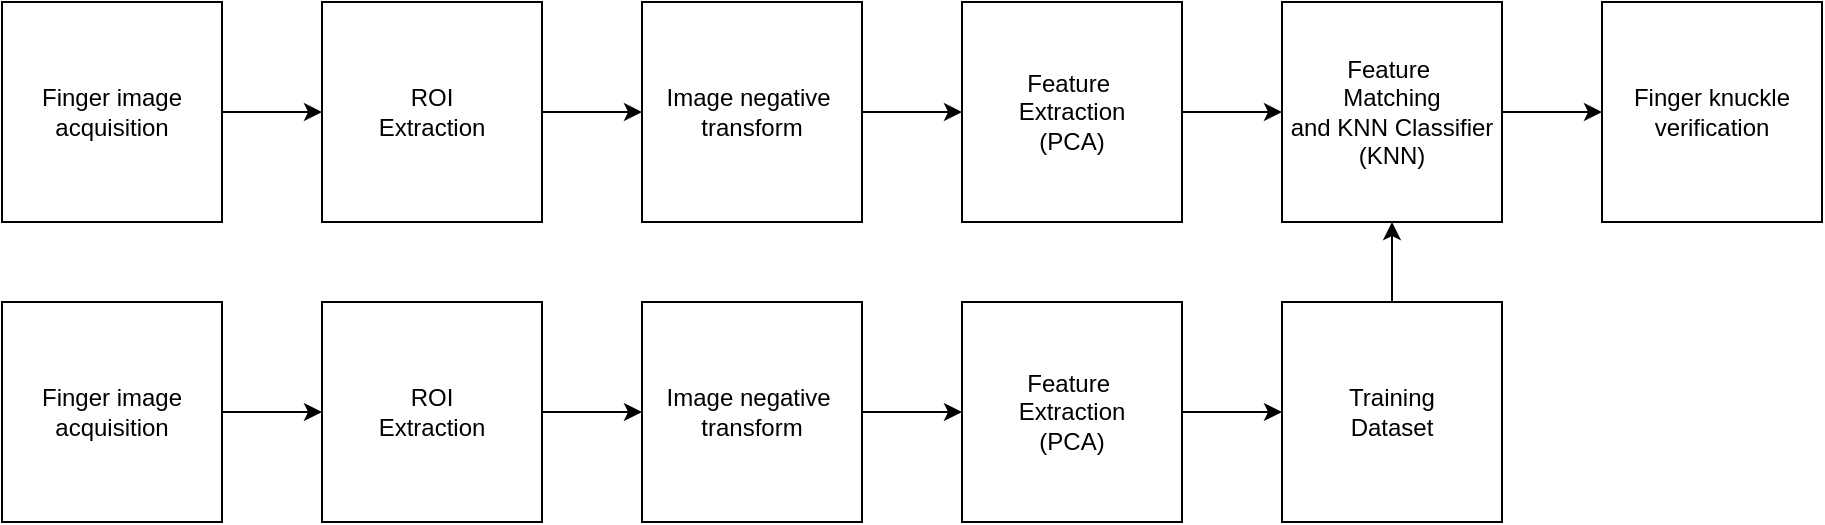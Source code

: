 <mxfile version="21.0.6" type="github">
  <diagram name="Page-1" id="t5VrQnGTbGxkw-4pgn2N">
    <mxGraphModel dx="1276" dy="527" grid="1" gridSize="10" guides="1" tooltips="1" connect="1" arrows="1" fold="1" page="1" pageScale="1" pageWidth="850" pageHeight="1100" math="0" shadow="0">
      <root>
        <mxCell id="0" />
        <mxCell id="1" parent="0" />
        <mxCell id="bhaPgcTQWNV-I3Yo_InO-1" value="" style="edgeStyle=orthogonalEdgeStyle;rounded=0;orthogonalLoop=1;jettySize=auto;html=1;" edge="1" parent="1" source="bhaPgcTQWNV-I3Yo_InO-2" target="bhaPgcTQWNV-I3Yo_InO-4">
          <mxGeometry relative="1" as="geometry" />
        </mxCell>
        <mxCell id="bhaPgcTQWNV-I3Yo_InO-2" value="Finger image acquisition" style="whiteSpace=wrap;html=1;aspect=fixed;" vertex="1" parent="1">
          <mxGeometry x="80" y="80" width="110" height="110" as="geometry" />
        </mxCell>
        <mxCell id="bhaPgcTQWNV-I3Yo_InO-3" value="" style="edgeStyle=orthogonalEdgeStyle;rounded=0;orthogonalLoop=1;jettySize=auto;html=1;" edge="1" parent="1" source="bhaPgcTQWNV-I3Yo_InO-4" target="bhaPgcTQWNV-I3Yo_InO-6">
          <mxGeometry relative="1" as="geometry" />
        </mxCell>
        <mxCell id="bhaPgcTQWNV-I3Yo_InO-4" value="ROI&lt;br&gt;Extraction" style="whiteSpace=wrap;html=1;aspect=fixed;" vertex="1" parent="1">
          <mxGeometry x="240" y="80" width="110" height="110" as="geometry" />
        </mxCell>
        <mxCell id="bhaPgcTQWNV-I3Yo_InO-5" value="" style="edgeStyle=orthogonalEdgeStyle;rounded=0;orthogonalLoop=1;jettySize=auto;html=1;" edge="1" parent="1" source="bhaPgcTQWNV-I3Yo_InO-6" target="bhaPgcTQWNV-I3Yo_InO-8">
          <mxGeometry relative="1" as="geometry" />
        </mxCell>
        <mxCell id="bhaPgcTQWNV-I3Yo_InO-6" value="Image negative&amp;nbsp;&lt;br&gt;transform" style="whiteSpace=wrap;html=1;aspect=fixed;" vertex="1" parent="1">
          <mxGeometry x="400" y="80" width="110" height="110" as="geometry" />
        </mxCell>
        <mxCell id="bhaPgcTQWNV-I3Yo_InO-7" value="" style="edgeStyle=orthogonalEdgeStyle;rounded=0;orthogonalLoop=1;jettySize=auto;html=1;" edge="1" parent="1" source="bhaPgcTQWNV-I3Yo_InO-8" target="bhaPgcTQWNV-I3Yo_InO-10">
          <mxGeometry relative="1" as="geometry" />
        </mxCell>
        <mxCell id="bhaPgcTQWNV-I3Yo_InO-8" value="Feature&amp;nbsp;&lt;br&gt;Extraction&lt;br&gt;(PCA)" style="whiteSpace=wrap;html=1;aspect=fixed;" vertex="1" parent="1">
          <mxGeometry x="560" y="80" width="110" height="110" as="geometry" />
        </mxCell>
        <mxCell id="bhaPgcTQWNV-I3Yo_InO-9" value="" style="edgeStyle=orthogonalEdgeStyle;rounded=0;orthogonalLoop=1;jettySize=auto;html=1;" edge="1" parent="1" source="bhaPgcTQWNV-I3Yo_InO-10" target="bhaPgcTQWNV-I3Yo_InO-21">
          <mxGeometry relative="1" as="geometry" />
        </mxCell>
        <mxCell id="bhaPgcTQWNV-I3Yo_InO-10" value="Feature&amp;nbsp;&lt;br&gt;Matching&lt;br&gt;and KNN Classifier&lt;br&gt;(KNN)" style="whiteSpace=wrap;html=1;aspect=fixed;" vertex="1" parent="1">
          <mxGeometry x="720" y="80" width="110" height="110" as="geometry" />
        </mxCell>
        <mxCell id="bhaPgcTQWNV-I3Yo_InO-11" value="" style="edgeStyle=orthogonalEdgeStyle;rounded=0;orthogonalLoop=1;jettySize=auto;html=1;" edge="1" parent="1" source="bhaPgcTQWNV-I3Yo_InO-12" target="bhaPgcTQWNV-I3Yo_InO-14">
          <mxGeometry relative="1" as="geometry" />
        </mxCell>
        <mxCell id="bhaPgcTQWNV-I3Yo_InO-12" value="Finger image acquisition" style="whiteSpace=wrap;html=1;aspect=fixed;" vertex="1" parent="1">
          <mxGeometry x="80" y="230" width="110" height="110" as="geometry" />
        </mxCell>
        <mxCell id="bhaPgcTQWNV-I3Yo_InO-13" value="" style="edgeStyle=orthogonalEdgeStyle;rounded=0;orthogonalLoop=1;jettySize=auto;html=1;" edge="1" parent="1" source="bhaPgcTQWNV-I3Yo_InO-14" target="bhaPgcTQWNV-I3Yo_InO-16">
          <mxGeometry relative="1" as="geometry" />
        </mxCell>
        <mxCell id="bhaPgcTQWNV-I3Yo_InO-14" value="ROI&lt;br&gt;Extraction" style="whiteSpace=wrap;html=1;aspect=fixed;" vertex="1" parent="1">
          <mxGeometry x="240" y="230" width="110" height="110" as="geometry" />
        </mxCell>
        <mxCell id="bhaPgcTQWNV-I3Yo_InO-15" value="" style="edgeStyle=orthogonalEdgeStyle;rounded=0;orthogonalLoop=1;jettySize=auto;html=1;" edge="1" parent="1" source="bhaPgcTQWNV-I3Yo_InO-16" target="bhaPgcTQWNV-I3Yo_InO-18">
          <mxGeometry relative="1" as="geometry" />
        </mxCell>
        <mxCell id="bhaPgcTQWNV-I3Yo_InO-16" value="Image negative&amp;nbsp;&lt;br&gt;transform" style="whiteSpace=wrap;html=1;aspect=fixed;" vertex="1" parent="1">
          <mxGeometry x="400" y="230" width="110" height="110" as="geometry" />
        </mxCell>
        <mxCell id="bhaPgcTQWNV-I3Yo_InO-17" value="" style="edgeStyle=orthogonalEdgeStyle;rounded=0;orthogonalLoop=1;jettySize=auto;html=1;" edge="1" parent="1" source="bhaPgcTQWNV-I3Yo_InO-18" target="bhaPgcTQWNV-I3Yo_InO-20">
          <mxGeometry relative="1" as="geometry" />
        </mxCell>
        <mxCell id="bhaPgcTQWNV-I3Yo_InO-18" value="Feature&amp;nbsp;&lt;br&gt;Extraction&lt;br&gt;(PCA)" style="whiteSpace=wrap;html=1;aspect=fixed;" vertex="1" parent="1">
          <mxGeometry x="560" y="230" width="110" height="110" as="geometry" />
        </mxCell>
        <mxCell id="bhaPgcTQWNV-I3Yo_InO-19" value="" style="edgeStyle=orthogonalEdgeStyle;rounded=0;orthogonalLoop=1;jettySize=auto;html=1;" edge="1" parent="1" source="bhaPgcTQWNV-I3Yo_InO-20" target="bhaPgcTQWNV-I3Yo_InO-10">
          <mxGeometry relative="1" as="geometry" />
        </mxCell>
        <mxCell id="bhaPgcTQWNV-I3Yo_InO-20" value="Training&lt;br&gt;Dataset" style="whiteSpace=wrap;html=1;aspect=fixed;" vertex="1" parent="1">
          <mxGeometry x="720" y="230" width="110" height="110" as="geometry" />
        </mxCell>
        <mxCell id="bhaPgcTQWNV-I3Yo_InO-21" value="Finger knuckle verification" style="whiteSpace=wrap;html=1;aspect=fixed;" vertex="1" parent="1">
          <mxGeometry x="880" y="80" width="110" height="110" as="geometry" />
        </mxCell>
      </root>
    </mxGraphModel>
  </diagram>
</mxfile>
